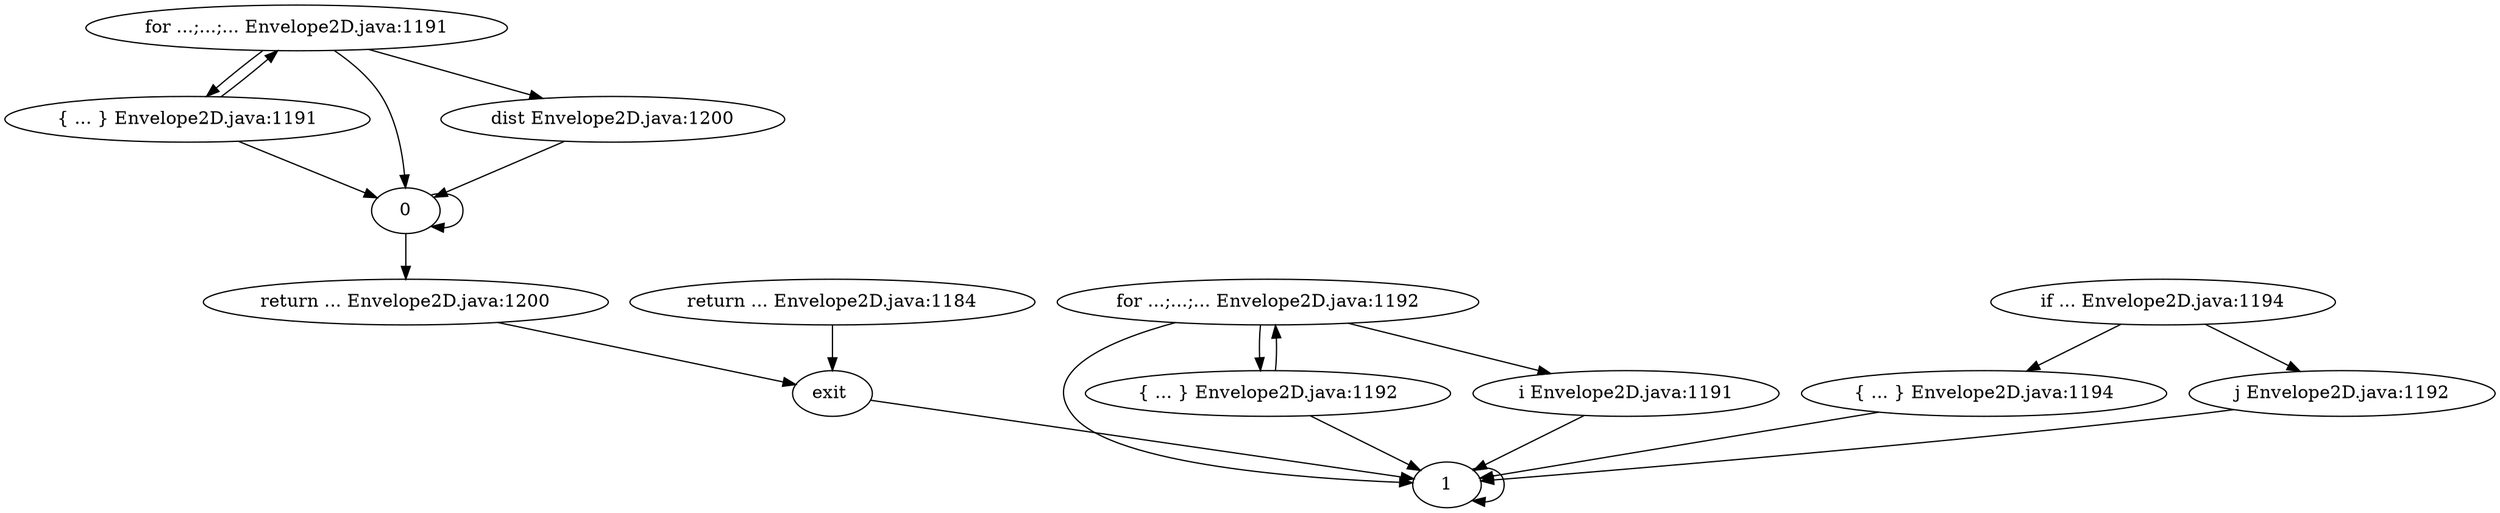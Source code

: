 strict digraph {"for ...;...;... Envelope2D.java:1191" -> "{ ... } Envelope2D.java:1191"
-> "0"
"for ...;...;... Envelope2D.java:1191" -> "dist Envelope2D.java:1200"
-> "0"
"{ ... } Envelope2D.java:1191" -> "for ...;...;... Envelope2D.java:1191"
-> "0"

-> "0"
->
"return ... Envelope2D.java:1200" -> "exit "
-> "1"

-> "1"
"return ... Envelope2D.java:1184" -> "exit "
-> "1"

-> "1"
"for ...;...;... Envelope2D.java:1192" -> "{ ... } Envelope2D.java:1192"
-> "1"
"for ...;...;... Envelope2D.java:1192" -> "i Envelope2D.java:1191"
-> "1"
"{ ... } Envelope2D.java:1192" -> "for ...;...;... Envelope2D.java:1192"
-> "1"

-> "1"
"if ... Envelope2D.java:1194" -> "{ ... } Envelope2D.java:1194"
-> "1"
"if ... Envelope2D.java:1194" -> "j Envelope2D.java:1192"
-> "1"

-> "1"
}